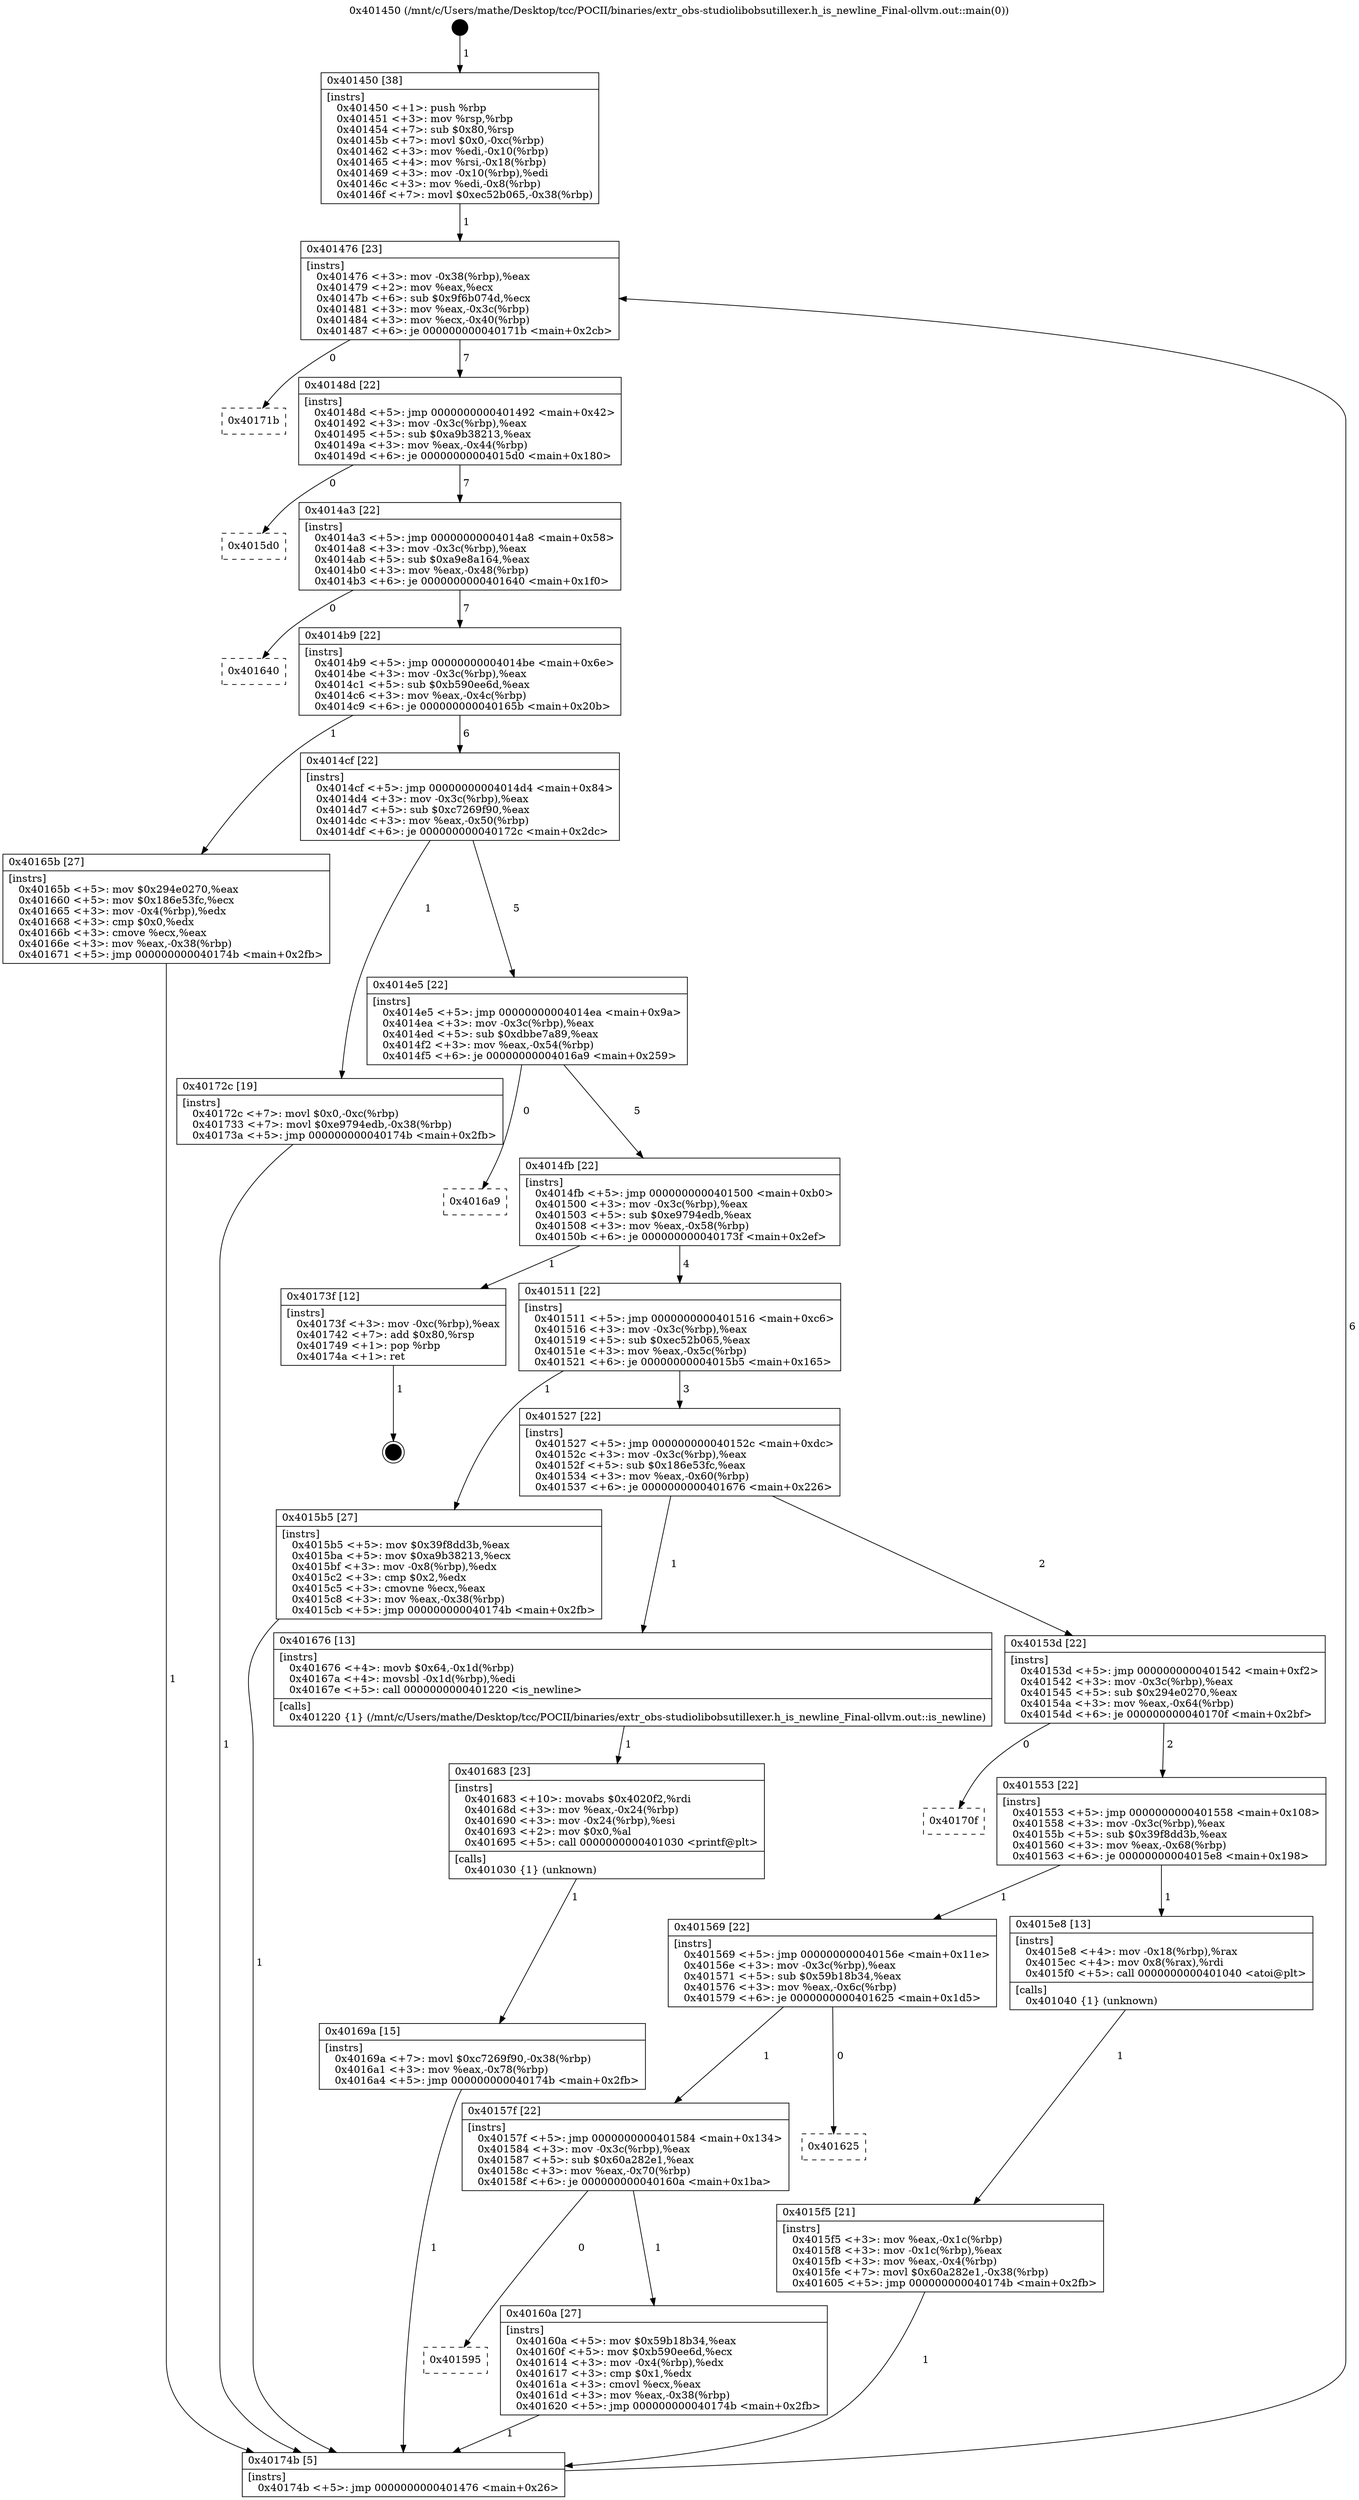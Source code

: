 digraph "0x401450" {
  label = "0x401450 (/mnt/c/Users/mathe/Desktop/tcc/POCII/binaries/extr_obs-studiolibobsutillexer.h_is_newline_Final-ollvm.out::main(0))"
  labelloc = "t"
  node[shape=record]

  Entry [label="",width=0.3,height=0.3,shape=circle,fillcolor=black,style=filled]
  "0x401476" [label="{
     0x401476 [23]\l
     | [instrs]\l
     &nbsp;&nbsp;0x401476 \<+3\>: mov -0x38(%rbp),%eax\l
     &nbsp;&nbsp;0x401479 \<+2\>: mov %eax,%ecx\l
     &nbsp;&nbsp;0x40147b \<+6\>: sub $0x9f6b074d,%ecx\l
     &nbsp;&nbsp;0x401481 \<+3\>: mov %eax,-0x3c(%rbp)\l
     &nbsp;&nbsp;0x401484 \<+3\>: mov %ecx,-0x40(%rbp)\l
     &nbsp;&nbsp;0x401487 \<+6\>: je 000000000040171b \<main+0x2cb\>\l
  }"]
  "0x40171b" [label="{
     0x40171b\l
  }", style=dashed]
  "0x40148d" [label="{
     0x40148d [22]\l
     | [instrs]\l
     &nbsp;&nbsp;0x40148d \<+5\>: jmp 0000000000401492 \<main+0x42\>\l
     &nbsp;&nbsp;0x401492 \<+3\>: mov -0x3c(%rbp),%eax\l
     &nbsp;&nbsp;0x401495 \<+5\>: sub $0xa9b38213,%eax\l
     &nbsp;&nbsp;0x40149a \<+3\>: mov %eax,-0x44(%rbp)\l
     &nbsp;&nbsp;0x40149d \<+6\>: je 00000000004015d0 \<main+0x180\>\l
  }"]
  Exit [label="",width=0.3,height=0.3,shape=circle,fillcolor=black,style=filled,peripheries=2]
  "0x4015d0" [label="{
     0x4015d0\l
  }", style=dashed]
  "0x4014a3" [label="{
     0x4014a3 [22]\l
     | [instrs]\l
     &nbsp;&nbsp;0x4014a3 \<+5\>: jmp 00000000004014a8 \<main+0x58\>\l
     &nbsp;&nbsp;0x4014a8 \<+3\>: mov -0x3c(%rbp),%eax\l
     &nbsp;&nbsp;0x4014ab \<+5\>: sub $0xa9e8a164,%eax\l
     &nbsp;&nbsp;0x4014b0 \<+3\>: mov %eax,-0x48(%rbp)\l
     &nbsp;&nbsp;0x4014b3 \<+6\>: je 0000000000401640 \<main+0x1f0\>\l
  }"]
  "0x40169a" [label="{
     0x40169a [15]\l
     | [instrs]\l
     &nbsp;&nbsp;0x40169a \<+7\>: movl $0xc7269f90,-0x38(%rbp)\l
     &nbsp;&nbsp;0x4016a1 \<+3\>: mov %eax,-0x78(%rbp)\l
     &nbsp;&nbsp;0x4016a4 \<+5\>: jmp 000000000040174b \<main+0x2fb\>\l
  }"]
  "0x401640" [label="{
     0x401640\l
  }", style=dashed]
  "0x4014b9" [label="{
     0x4014b9 [22]\l
     | [instrs]\l
     &nbsp;&nbsp;0x4014b9 \<+5\>: jmp 00000000004014be \<main+0x6e\>\l
     &nbsp;&nbsp;0x4014be \<+3\>: mov -0x3c(%rbp),%eax\l
     &nbsp;&nbsp;0x4014c1 \<+5\>: sub $0xb590ee6d,%eax\l
     &nbsp;&nbsp;0x4014c6 \<+3\>: mov %eax,-0x4c(%rbp)\l
     &nbsp;&nbsp;0x4014c9 \<+6\>: je 000000000040165b \<main+0x20b\>\l
  }"]
  "0x401683" [label="{
     0x401683 [23]\l
     | [instrs]\l
     &nbsp;&nbsp;0x401683 \<+10\>: movabs $0x4020f2,%rdi\l
     &nbsp;&nbsp;0x40168d \<+3\>: mov %eax,-0x24(%rbp)\l
     &nbsp;&nbsp;0x401690 \<+3\>: mov -0x24(%rbp),%esi\l
     &nbsp;&nbsp;0x401693 \<+2\>: mov $0x0,%al\l
     &nbsp;&nbsp;0x401695 \<+5\>: call 0000000000401030 \<printf@plt\>\l
     | [calls]\l
     &nbsp;&nbsp;0x401030 \{1\} (unknown)\l
  }"]
  "0x40165b" [label="{
     0x40165b [27]\l
     | [instrs]\l
     &nbsp;&nbsp;0x40165b \<+5\>: mov $0x294e0270,%eax\l
     &nbsp;&nbsp;0x401660 \<+5\>: mov $0x186e53fc,%ecx\l
     &nbsp;&nbsp;0x401665 \<+3\>: mov -0x4(%rbp),%edx\l
     &nbsp;&nbsp;0x401668 \<+3\>: cmp $0x0,%edx\l
     &nbsp;&nbsp;0x40166b \<+3\>: cmove %ecx,%eax\l
     &nbsp;&nbsp;0x40166e \<+3\>: mov %eax,-0x38(%rbp)\l
     &nbsp;&nbsp;0x401671 \<+5\>: jmp 000000000040174b \<main+0x2fb\>\l
  }"]
  "0x4014cf" [label="{
     0x4014cf [22]\l
     | [instrs]\l
     &nbsp;&nbsp;0x4014cf \<+5\>: jmp 00000000004014d4 \<main+0x84\>\l
     &nbsp;&nbsp;0x4014d4 \<+3\>: mov -0x3c(%rbp),%eax\l
     &nbsp;&nbsp;0x4014d7 \<+5\>: sub $0xc7269f90,%eax\l
     &nbsp;&nbsp;0x4014dc \<+3\>: mov %eax,-0x50(%rbp)\l
     &nbsp;&nbsp;0x4014df \<+6\>: je 000000000040172c \<main+0x2dc\>\l
  }"]
  "0x401595" [label="{
     0x401595\l
  }", style=dashed]
  "0x40172c" [label="{
     0x40172c [19]\l
     | [instrs]\l
     &nbsp;&nbsp;0x40172c \<+7\>: movl $0x0,-0xc(%rbp)\l
     &nbsp;&nbsp;0x401733 \<+7\>: movl $0xe9794edb,-0x38(%rbp)\l
     &nbsp;&nbsp;0x40173a \<+5\>: jmp 000000000040174b \<main+0x2fb\>\l
  }"]
  "0x4014e5" [label="{
     0x4014e5 [22]\l
     | [instrs]\l
     &nbsp;&nbsp;0x4014e5 \<+5\>: jmp 00000000004014ea \<main+0x9a\>\l
     &nbsp;&nbsp;0x4014ea \<+3\>: mov -0x3c(%rbp),%eax\l
     &nbsp;&nbsp;0x4014ed \<+5\>: sub $0xdbbe7a89,%eax\l
     &nbsp;&nbsp;0x4014f2 \<+3\>: mov %eax,-0x54(%rbp)\l
     &nbsp;&nbsp;0x4014f5 \<+6\>: je 00000000004016a9 \<main+0x259\>\l
  }"]
  "0x40160a" [label="{
     0x40160a [27]\l
     | [instrs]\l
     &nbsp;&nbsp;0x40160a \<+5\>: mov $0x59b18b34,%eax\l
     &nbsp;&nbsp;0x40160f \<+5\>: mov $0xb590ee6d,%ecx\l
     &nbsp;&nbsp;0x401614 \<+3\>: mov -0x4(%rbp),%edx\l
     &nbsp;&nbsp;0x401617 \<+3\>: cmp $0x1,%edx\l
     &nbsp;&nbsp;0x40161a \<+3\>: cmovl %ecx,%eax\l
     &nbsp;&nbsp;0x40161d \<+3\>: mov %eax,-0x38(%rbp)\l
     &nbsp;&nbsp;0x401620 \<+5\>: jmp 000000000040174b \<main+0x2fb\>\l
  }"]
  "0x4016a9" [label="{
     0x4016a9\l
  }", style=dashed]
  "0x4014fb" [label="{
     0x4014fb [22]\l
     | [instrs]\l
     &nbsp;&nbsp;0x4014fb \<+5\>: jmp 0000000000401500 \<main+0xb0\>\l
     &nbsp;&nbsp;0x401500 \<+3\>: mov -0x3c(%rbp),%eax\l
     &nbsp;&nbsp;0x401503 \<+5\>: sub $0xe9794edb,%eax\l
     &nbsp;&nbsp;0x401508 \<+3\>: mov %eax,-0x58(%rbp)\l
     &nbsp;&nbsp;0x40150b \<+6\>: je 000000000040173f \<main+0x2ef\>\l
  }"]
  "0x40157f" [label="{
     0x40157f [22]\l
     | [instrs]\l
     &nbsp;&nbsp;0x40157f \<+5\>: jmp 0000000000401584 \<main+0x134\>\l
     &nbsp;&nbsp;0x401584 \<+3\>: mov -0x3c(%rbp),%eax\l
     &nbsp;&nbsp;0x401587 \<+5\>: sub $0x60a282e1,%eax\l
     &nbsp;&nbsp;0x40158c \<+3\>: mov %eax,-0x70(%rbp)\l
     &nbsp;&nbsp;0x40158f \<+6\>: je 000000000040160a \<main+0x1ba\>\l
  }"]
  "0x40173f" [label="{
     0x40173f [12]\l
     | [instrs]\l
     &nbsp;&nbsp;0x40173f \<+3\>: mov -0xc(%rbp),%eax\l
     &nbsp;&nbsp;0x401742 \<+7\>: add $0x80,%rsp\l
     &nbsp;&nbsp;0x401749 \<+1\>: pop %rbp\l
     &nbsp;&nbsp;0x40174a \<+1\>: ret\l
  }"]
  "0x401511" [label="{
     0x401511 [22]\l
     | [instrs]\l
     &nbsp;&nbsp;0x401511 \<+5\>: jmp 0000000000401516 \<main+0xc6\>\l
     &nbsp;&nbsp;0x401516 \<+3\>: mov -0x3c(%rbp),%eax\l
     &nbsp;&nbsp;0x401519 \<+5\>: sub $0xec52b065,%eax\l
     &nbsp;&nbsp;0x40151e \<+3\>: mov %eax,-0x5c(%rbp)\l
     &nbsp;&nbsp;0x401521 \<+6\>: je 00000000004015b5 \<main+0x165\>\l
  }"]
  "0x401625" [label="{
     0x401625\l
  }", style=dashed]
  "0x4015b5" [label="{
     0x4015b5 [27]\l
     | [instrs]\l
     &nbsp;&nbsp;0x4015b5 \<+5\>: mov $0x39f8dd3b,%eax\l
     &nbsp;&nbsp;0x4015ba \<+5\>: mov $0xa9b38213,%ecx\l
     &nbsp;&nbsp;0x4015bf \<+3\>: mov -0x8(%rbp),%edx\l
     &nbsp;&nbsp;0x4015c2 \<+3\>: cmp $0x2,%edx\l
     &nbsp;&nbsp;0x4015c5 \<+3\>: cmovne %ecx,%eax\l
     &nbsp;&nbsp;0x4015c8 \<+3\>: mov %eax,-0x38(%rbp)\l
     &nbsp;&nbsp;0x4015cb \<+5\>: jmp 000000000040174b \<main+0x2fb\>\l
  }"]
  "0x401527" [label="{
     0x401527 [22]\l
     | [instrs]\l
     &nbsp;&nbsp;0x401527 \<+5\>: jmp 000000000040152c \<main+0xdc\>\l
     &nbsp;&nbsp;0x40152c \<+3\>: mov -0x3c(%rbp),%eax\l
     &nbsp;&nbsp;0x40152f \<+5\>: sub $0x186e53fc,%eax\l
     &nbsp;&nbsp;0x401534 \<+3\>: mov %eax,-0x60(%rbp)\l
     &nbsp;&nbsp;0x401537 \<+6\>: je 0000000000401676 \<main+0x226\>\l
  }"]
  "0x40174b" [label="{
     0x40174b [5]\l
     | [instrs]\l
     &nbsp;&nbsp;0x40174b \<+5\>: jmp 0000000000401476 \<main+0x26\>\l
  }"]
  "0x401450" [label="{
     0x401450 [38]\l
     | [instrs]\l
     &nbsp;&nbsp;0x401450 \<+1\>: push %rbp\l
     &nbsp;&nbsp;0x401451 \<+3\>: mov %rsp,%rbp\l
     &nbsp;&nbsp;0x401454 \<+7\>: sub $0x80,%rsp\l
     &nbsp;&nbsp;0x40145b \<+7\>: movl $0x0,-0xc(%rbp)\l
     &nbsp;&nbsp;0x401462 \<+3\>: mov %edi,-0x10(%rbp)\l
     &nbsp;&nbsp;0x401465 \<+4\>: mov %rsi,-0x18(%rbp)\l
     &nbsp;&nbsp;0x401469 \<+3\>: mov -0x10(%rbp),%edi\l
     &nbsp;&nbsp;0x40146c \<+3\>: mov %edi,-0x8(%rbp)\l
     &nbsp;&nbsp;0x40146f \<+7\>: movl $0xec52b065,-0x38(%rbp)\l
  }"]
  "0x4015f5" [label="{
     0x4015f5 [21]\l
     | [instrs]\l
     &nbsp;&nbsp;0x4015f5 \<+3\>: mov %eax,-0x1c(%rbp)\l
     &nbsp;&nbsp;0x4015f8 \<+3\>: mov -0x1c(%rbp),%eax\l
     &nbsp;&nbsp;0x4015fb \<+3\>: mov %eax,-0x4(%rbp)\l
     &nbsp;&nbsp;0x4015fe \<+7\>: movl $0x60a282e1,-0x38(%rbp)\l
     &nbsp;&nbsp;0x401605 \<+5\>: jmp 000000000040174b \<main+0x2fb\>\l
  }"]
  "0x401676" [label="{
     0x401676 [13]\l
     | [instrs]\l
     &nbsp;&nbsp;0x401676 \<+4\>: movb $0x64,-0x1d(%rbp)\l
     &nbsp;&nbsp;0x40167a \<+4\>: movsbl -0x1d(%rbp),%edi\l
     &nbsp;&nbsp;0x40167e \<+5\>: call 0000000000401220 \<is_newline\>\l
     | [calls]\l
     &nbsp;&nbsp;0x401220 \{1\} (/mnt/c/Users/mathe/Desktop/tcc/POCII/binaries/extr_obs-studiolibobsutillexer.h_is_newline_Final-ollvm.out::is_newline)\l
  }"]
  "0x40153d" [label="{
     0x40153d [22]\l
     | [instrs]\l
     &nbsp;&nbsp;0x40153d \<+5\>: jmp 0000000000401542 \<main+0xf2\>\l
     &nbsp;&nbsp;0x401542 \<+3\>: mov -0x3c(%rbp),%eax\l
     &nbsp;&nbsp;0x401545 \<+5\>: sub $0x294e0270,%eax\l
     &nbsp;&nbsp;0x40154a \<+3\>: mov %eax,-0x64(%rbp)\l
     &nbsp;&nbsp;0x40154d \<+6\>: je 000000000040170f \<main+0x2bf\>\l
  }"]
  "0x401569" [label="{
     0x401569 [22]\l
     | [instrs]\l
     &nbsp;&nbsp;0x401569 \<+5\>: jmp 000000000040156e \<main+0x11e\>\l
     &nbsp;&nbsp;0x40156e \<+3\>: mov -0x3c(%rbp),%eax\l
     &nbsp;&nbsp;0x401571 \<+5\>: sub $0x59b18b34,%eax\l
     &nbsp;&nbsp;0x401576 \<+3\>: mov %eax,-0x6c(%rbp)\l
     &nbsp;&nbsp;0x401579 \<+6\>: je 0000000000401625 \<main+0x1d5\>\l
  }"]
  "0x40170f" [label="{
     0x40170f\l
  }", style=dashed]
  "0x401553" [label="{
     0x401553 [22]\l
     | [instrs]\l
     &nbsp;&nbsp;0x401553 \<+5\>: jmp 0000000000401558 \<main+0x108\>\l
     &nbsp;&nbsp;0x401558 \<+3\>: mov -0x3c(%rbp),%eax\l
     &nbsp;&nbsp;0x40155b \<+5\>: sub $0x39f8dd3b,%eax\l
     &nbsp;&nbsp;0x401560 \<+3\>: mov %eax,-0x68(%rbp)\l
     &nbsp;&nbsp;0x401563 \<+6\>: je 00000000004015e8 \<main+0x198\>\l
  }"]
  "0x4015e8" [label="{
     0x4015e8 [13]\l
     | [instrs]\l
     &nbsp;&nbsp;0x4015e8 \<+4\>: mov -0x18(%rbp),%rax\l
     &nbsp;&nbsp;0x4015ec \<+4\>: mov 0x8(%rax),%rdi\l
     &nbsp;&nbsp;0x4015f0 \<+5\>: call 0000000000401040 \<atoi@plt\>\l
     | [calls]\l
     &nbsp;&nbsp;0x401040 \{1\} (unknown)\l
  }"]
  Entry -> "0x401450" [label=" 1"]
  "0x401476" -> "0x40171b" [label=" 0"]
  "0x401476" -> "0x40148d" [label=" 7"]
  "0x40173f" -> Exit [label=" 1"]
  "0x40148d" -> "0x4015d0" [label=" 0"]
  "0x40148d" -> "0x4014a3" [label=" 7"]
  "0x40172c" -> "0x40174b" [label=" 1"]
  "0x4014a3" -> "0x401640" [label=" 0"]
  "0x4014a3" -> "0x4014b9" [label=" 7"]
  "0x40169a" -> "0x40174b" [label=" 1"]
  "0x4014b9" -> "0x40165b" [label=" 1"]
  "0x4014b9" -> "0x4014cf" [label=" 6"]
  "0x401683" -> "0x40169a" [label=" 1"]
  "0x4014cf" -> "0x40172c" [label=" 1"]
  "0x4014cf" -> "0x4014e5" [label=" 5"]
  "0x401676" -> "0x401683" [label=" 1"]
  "0x4014e5" -> "0x4016a9" [label=" 0"]
  "0x4014e5" -> "0x4014fb" [label=" 5"]
  "0x40165b" -> "0x40174b" [label=" 1"]
  "0x4014fb" -> "0x40173f" [label=" 1"]
  "0x4014fb" -> "0x401511" [label=" 4"]
  "0x40157f" -> "0x401595" [label=" 0"]
  "0x401511" -> "0x4015b5" [label=" 1"]
  "0x401511" -> "0x401527" [label=" 3"]
  "0x4015b5" -> "0x40174b" [label=" 1"]
  "0x401450" -> "0x401476" [label=" 1"]
  "0x40174b" -> "0x401476" [label=" 6"]
  "0x40157f" -> "0x40160a" [label=" 1"]
  "0x401527" -> "0x401676" [label=" 1"]
  "0x401527" -> "0x40153d" [label=" 2"]
  "0x401569" -> "0x40157f" [label=" 1"]
  "0x40153d" -> "0x40170f" [label=" 0"]
  "0x40153d" -> "0x401553" [label=" 2"]
  "0x401569" -> "0x401625" [label=" 0"]
  "0x401553" -> "0x4015e8" [label=" 1"]
  "0x401553" -> "0x401569" [label=" 1"]
  "0x4015e8" -> "0x4015f5" [label=" 1"]
  "0x4015f5" -> "0x40174b" [label=" 1"]
  "0x40160a" -> "0x40174b" [label=" 1"]
}
